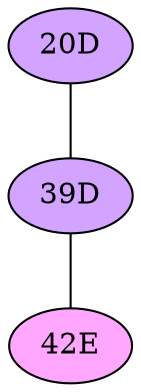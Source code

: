 // The Round Table
graph {
	"20D" [fillcolor="#D3A4FF" style=radial]
	"39D" [fillcolor="#D3A4FF" style=radial]
	"20D" -- "39D" [penwidth=1]
	"39D" [fillcolor="#D3A4FF" style=radial]
	"42E" [fillcolor="#FFA6FF" style=radial]
	"39D" -- "42E" [penwidth=1]
}
